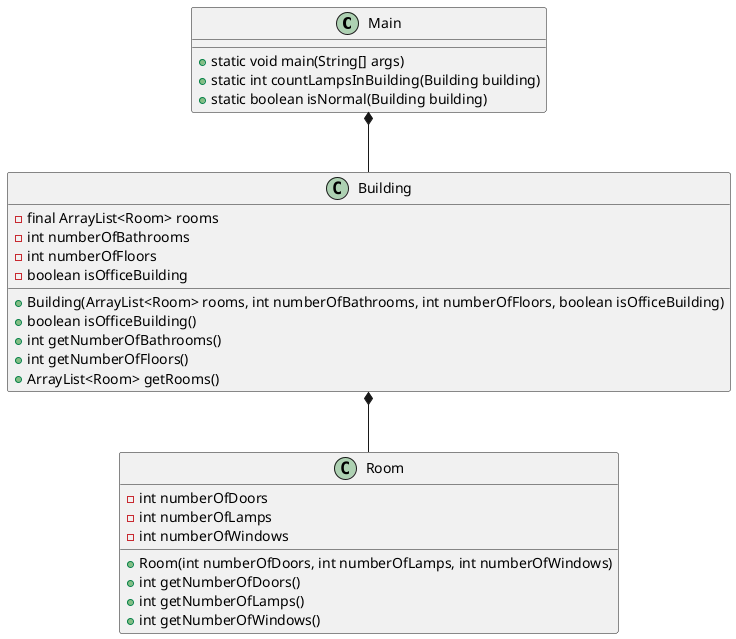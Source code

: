 @startuml

class Main {
    + static void main(String[] args)
    + static int countLampsInBuilding(Building building)
    + static boolean isNormal(Building building)
}

class Building {
    - final ArrayList<Room> rooms
    - int numberOfBathrooms
    - int numberOfFloors
    - boolean isOfficeBuilding

    + Building(ArrayList<Room> rooms, int numberOfBathrooms, int numberOfFloors, boolean isOfficeBuilding)
    + boolean isOfficeBuilding()
    + int getNumberOfBathrooms()
    + int getNumberOfFloors()
    + ArrayList<Room> getRooms()
}

class Room {
    - int numberOfDoors
    - int numberOfLamps
    - int numberOfWindows

    + Room(int numberOfDoors, int numberOfLamps, int numberOfWindows)
    + int getNumberOfDoors()
    + int getNumberOfLamps()
    + int getNumberOfWindows()
}

Main *-- Building
Building *-- Room

@enduml